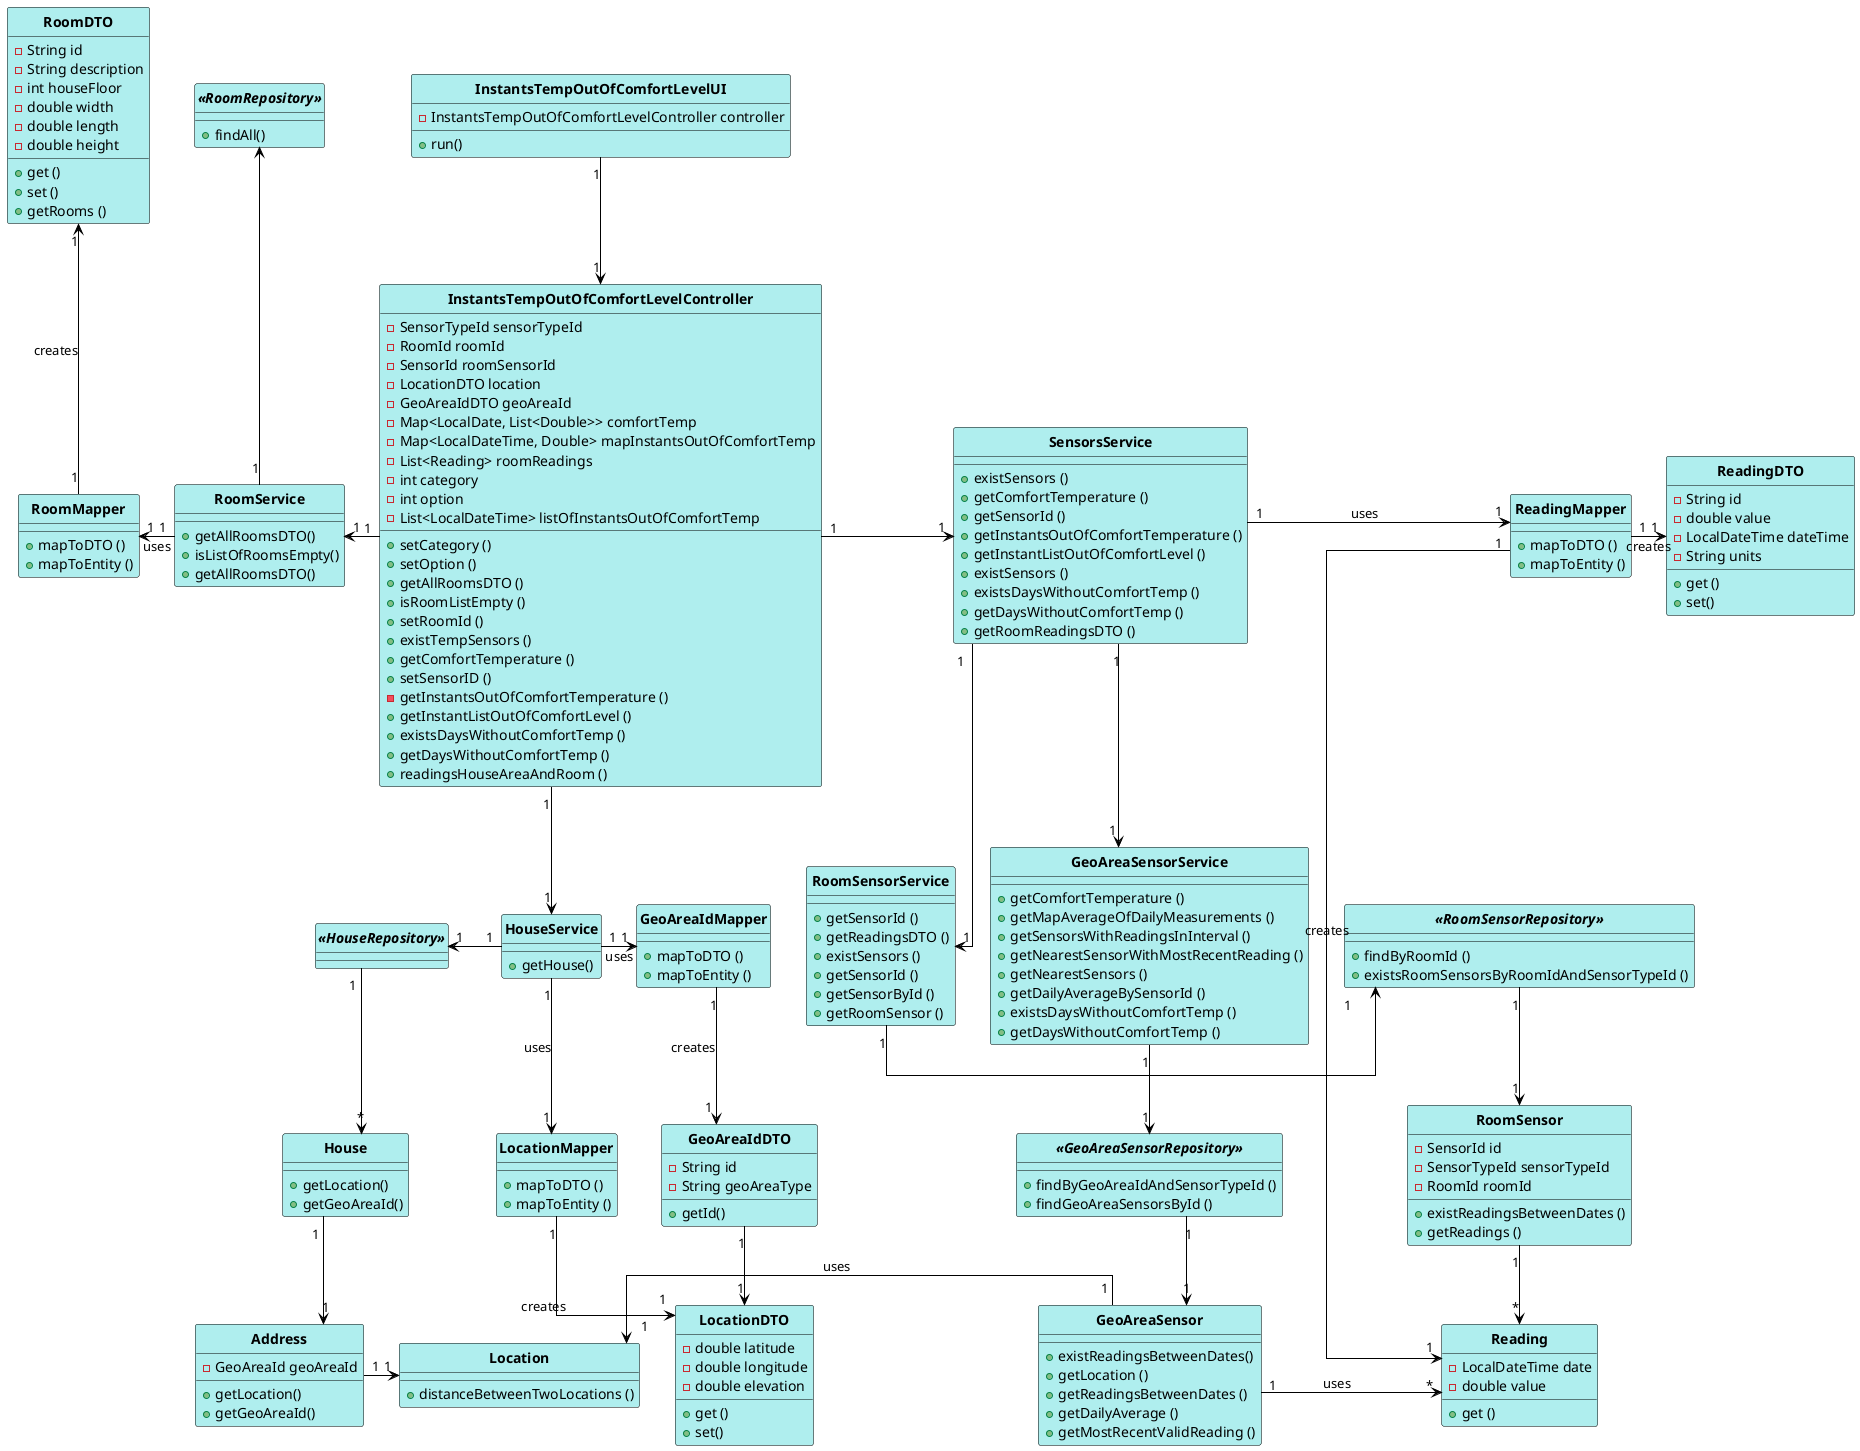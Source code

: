 @startuml
skinparam linetype ortho

skinparam class {
	BackgroundColor PaleTurquoise
	ArrowColor Black
	BorderColor Black
	FontStyle Bold
}

hide circle



InstantsTempOutOfComfortLevelUI "1" --> "1" InstantsTempOutOfComfortLevelController
InstantsTempOutOfComfortLevelController "1" --> "1" HouseService
InstantsTempOutOfComfortLevelController "1" -left-> "1" "RoomService"
InstantsTempOutOfComfortLevelController "1" -> "1" SensorsService
SensorsService "1" --> "1" RoomSensorService
SensorsService "1" --> "1" GeoAreaSensorService
RoomSensorService "1" -left-> "1" "<<RoomSensorRepository>>"
"<<RoomSensorRepository>>" "1" --> "1" RoomSensor
RoomSensor "1" --> "*" Reading
GeoAreaSensorService "1" --> "1" "<<GeoAreaSensorRepository>>"
"<<GeoAreaSensorRepository>>" "1" --> "1" GeoAreaSensor
GeoAreaSensor "1" -left-> "1" Location: uses
GeoAreaSensor "1" -right-> "*" Reading: uses
HouseService "1" -left-> "1" "<<HouseRepository>>"
"<<HouseRepository>>" "1" --> "*" House
RoomService "1" -up-> "<<RoomRepository>>"
House "1" --> "1" Address
Address "1" -right-> "1" Location
SensorsService "1" -> "1" ReadingMapper: uses
ReadingMapper "1" -> "1" Reading: creates
ReadingMapper "1" -right-> "1" ReadingDTO: creates
RoomService "1" -left-> "1" RoomMapper: uses
RoomMapper "1" -up-> "1" RoomDTO: creates
HouseService "1" --> "1" LocationMapper: uses
LocationMapper "1" -down-> "1" LocationDTO: creates
HouseService "1" -> "1" GeoAreaIdMapper: uses
GeoAreaIdMapper "1" -> "1" GeoAreaIdDTO: creates
GeoAreaIdDTO "1" -> "1" LocationDTO



Class InstantsTempOutOfComfortLevelUI {
- InstantsTempOutOfComfortLevelController controller
+ run()

}

Class InstantsTempOutOfComfortLevelController {
- SensorTypeId sensorTypeId
- RoomId roomId
- SensorId roomSensorId
- LocationDTO location
- GeoAreaIdDTO geoAreaId
- Map<LocalDate, List<Double>> comfortTemp
- Map<LocalDateTime, Double> mapInstantsOutOfComfortTemp
- List<Reading> roomReadings
- int category
- int option
- List<LocalDateTime> listOfInstantsOutOfComfortTemp
+ setCategory ()
+ setOption ()
+ getAllRoomsDTO ()
+ isRoomListEmpty ()
+ setRoomId ()
+ existTempSensors ()
+ getComfortTemperature ()
+ setSensorID ()
- getInstantsOutOfComfortTemperature ()
+ getInstantListOutOfComfortLevel ()
+ existsDaysWithoutComfortTemp ()
+ getDaysWithoutComfortTemp ()
+ readingsHouseAreaAndRoom ()
}


Class RoomService {
+ getAllRoomsDTO()
+ isListOfRoomsEmpty()
+ getAllRoomsDTO()
}

Interface "<<RoomRepository>>" {
+ findAll()
}


Class RoomSensor {
- SensorId id
- SensorTypeId sensorTypeId
- RoomId roomId
+ existReadingsBetweenDates ()
+ getReadings ()

}

Class RoomSensorService {
+ getSensorId ()
+ getReadingsDTO ()
+ existSensors ()
+ getSensorId ()
+ getSensorById ()
+ getRoomSensor ()
}


Interface "<<RoomSensorRepository>>" {
+ findByRoomId ()
+ existsRoomSensorsByRoomIdAndSensorTypeId ()
}

Class GeoAreaSensorService {
+ getComfortTemperature ()
+ getMapAverageOfDailyMeasurements ()
+ getSensorsWithReadingsInInterval ()
+ getNearestSensorWithMostRecentReading ()
+ getNearestSensors ()
+ getDailyAverageBySensorId ()
+ existsDaysWithoutComfortTemp ()
+ getDaysWithoutComfortTemp ()
}

Class HouseService {
+ getHouse()
}

Interface "<<HouseRepository>>" {
}

Class House {
+ getLocation()
+ getGeoAreaId()
}

Class Address {
- GeoAreaId geoAreaId
+ getLocation()
+ getGeoAreaId()
}

Class Location{
+ distanceBetweenTwoLocations ()
}

Class RoomDTO {
- String id
- String description
- int houseFloor
- double width
- double length
- double height
+ get ()
+ set ()
+ getRooms ()
}

Class RoomMapper {
+ mapToDTO ()
+ mapToEntity ()
}

Class LocationDTO {
- double latitude
- double longitude
- double elevation
+ get ()
+ set()
}

Class LocationMapper {
+ mapToDTO ()
+ mapToEntity ()
}

Class ReadingDTO {
- String id
- double value
- LocalDateTime dateTime
- String units
+ get ()
+ set()
}

Class GeoAreaIdDTO {
- String id
- String geoAreaType
+getId()
}

Class GeoAreaIdMapper {
+ mapToDTO ()
+ mapToEntity ()
}

Class ReadingMapper {
+ mapToDTO ()
+ mapToEntity ()
}


Interface "<<GeoAreaSensorRepository>>" {
+ findByGeoAreaIdAndSensorTypeId ()
+ findGeoAreaSensorsById ()
}


Class GeoAreaSensor {
+ existReadingsBetweenDates()
+ getLocation ()
+ getReadingsBetweenDates ()
+ getDailyAverage ()
+ getMostRecentValidReading ()
}

Class Reading {
- LocalDateTime date
- double value
+ get ()
}

Class SensorsService {
+ existSensors ()
+ getComfortTemperature ()
+ getSensorId ()
+ getInstantsOutOfComfortTemperature ()
+ getInstantListOutOfComfortLevel ()
+ existSensors ()
+ existsDaysWithoutComfortTemp ()
+ getDaysWithoutComfortTemp ()
+ getRoomReadingsDTO ()
}



@enduml